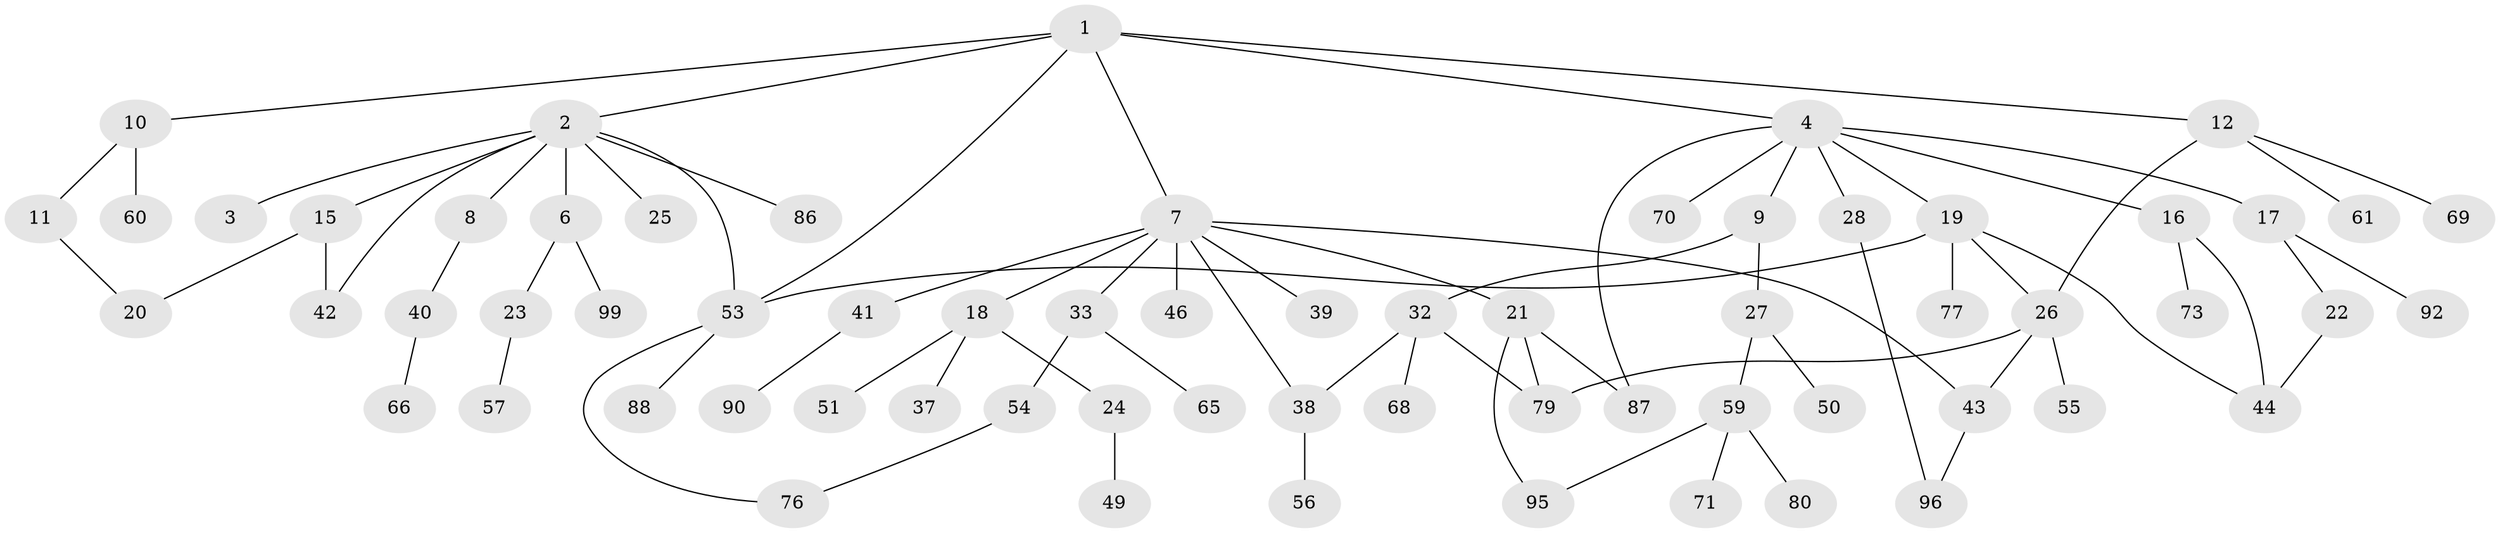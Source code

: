 // original degree distribution, {6: 0.02912621359223301, 8: 0.019417475728155338, 1: 0.3786407766990291, 3: 0.20388349514563106, 4: 0.10679611650485436, 2: 0.2621359223300971}
// Generated by graph-tools (version 1.1) at 2025/41/03/06/25 10:41:29]
// undirected, 66 vertices, 80 edges
graph export_dot {
graph [start="1"]
  node [color=gray90,style=filled];
  1 [super="+47"];
  2 [super="+5"];
  3;
  4 [super="+13"];
  6 [super="+31"];
  7 [super="+14"];
  8 [super="+52"];
  9;
  10 [super="+74"];
  11;
  12 [super="+85"];
  15;
  16 [super="+75"];
  17;
  18 [super="+35"];
  19 [super="+78"];
  20 [super="+62"];
  21 [super="+29"];
  22 [super="+36"];
  23 [super="+63"];
  24;
  25;
  26 [super="+30"];
  27 [super="+34"];
  28 [super="+48"];
  32 [super="+82"];
  33;
  37;
  38;
  39 [super="+58"];
  40;
  41 [super="+45"];
  42 [super="+84"];
  43 [super="+100"];
  44 [super="+103"];
  46;
  49 [super="+89"];
  50 [super="+83"];
  51 [super="+81"];
  53 [super="+67"];
  54 [super="+91"];
  55 [super="+72"];
  56;
  57;
  59 [super="+64"];
  60 [super="+102"];
  61;
  65;
  66;
  68;
  69;
  70;
  71;
  73;
  76 [super="+93"];
  77;
  79 [super="+94"];
  80;
  86;
  87 [super="+97"];
  88;
  90;
  92 [super="+98"];
  95;
  96;
  99 [super="+101"];
  1 -- 2;
  1 -- 4;
  1 -- 7;
  1 -- 10;
  1 -- 12;
  1 -- 53;
  2 -- 3;
  2 -- 6;
  2 -- 8;
  2 -- 15;
  2 -- 25;
  2 -- 86;
  2 -- 53;
  2 -- 42;
  4 -- 9;
  4 -- 17;
  4 -- 70;
  4 -- 87;
  4 -- 16;
  4 -- 19;
  4 -- 28;
  6 -- 23;
  6 -- 99;
  7 -- 18;
  7 -- 21;
  7 -- 33;
  7 -- 38;
  7 -- 39;
  7 -- 41;
  7 -- 46;
  7 -- 43;
  8 -- 40;
  9 -- 27;
  9 -- 32;
  10 -- 11;
  10 -- 60;
  11 -- 20;
  12 -- 61;
  12 -- 69;
  12 -- 26;
  15 -- 20;
  15 -- 42;
  16 -- 73;
  16 -- 44;
  17 -- 22;
  17 -- 92;
  18 -- 24;
  18 -- 51;
  18 -- 37;
  19 -- 26;
  19 -- 77;
  19 -- 44;
  19 -- 53;
  21 -- 79;
  21 -- 87;
  21 -- 95;
  22 -- 44;
  23 -- 57;
  24 -- 49;
  26 -- 43;
  26 -- 55;
  26 -- 79;
  27 -- 50;
  27 -- 59;
  28 -- 96;
  32 -- 68;
  32 -- 38;
  32 -- 79;
  33 -- 54;
  33 -- 65;
  38 -- 56;
  40 -- 66;
  41 -- 90;
  43 -- 96;
  53 -- 88;
  53 -- 76;
  54 -- 76;
  59 -- 95;
  59 -- 80;
  59 -- 71;
}
